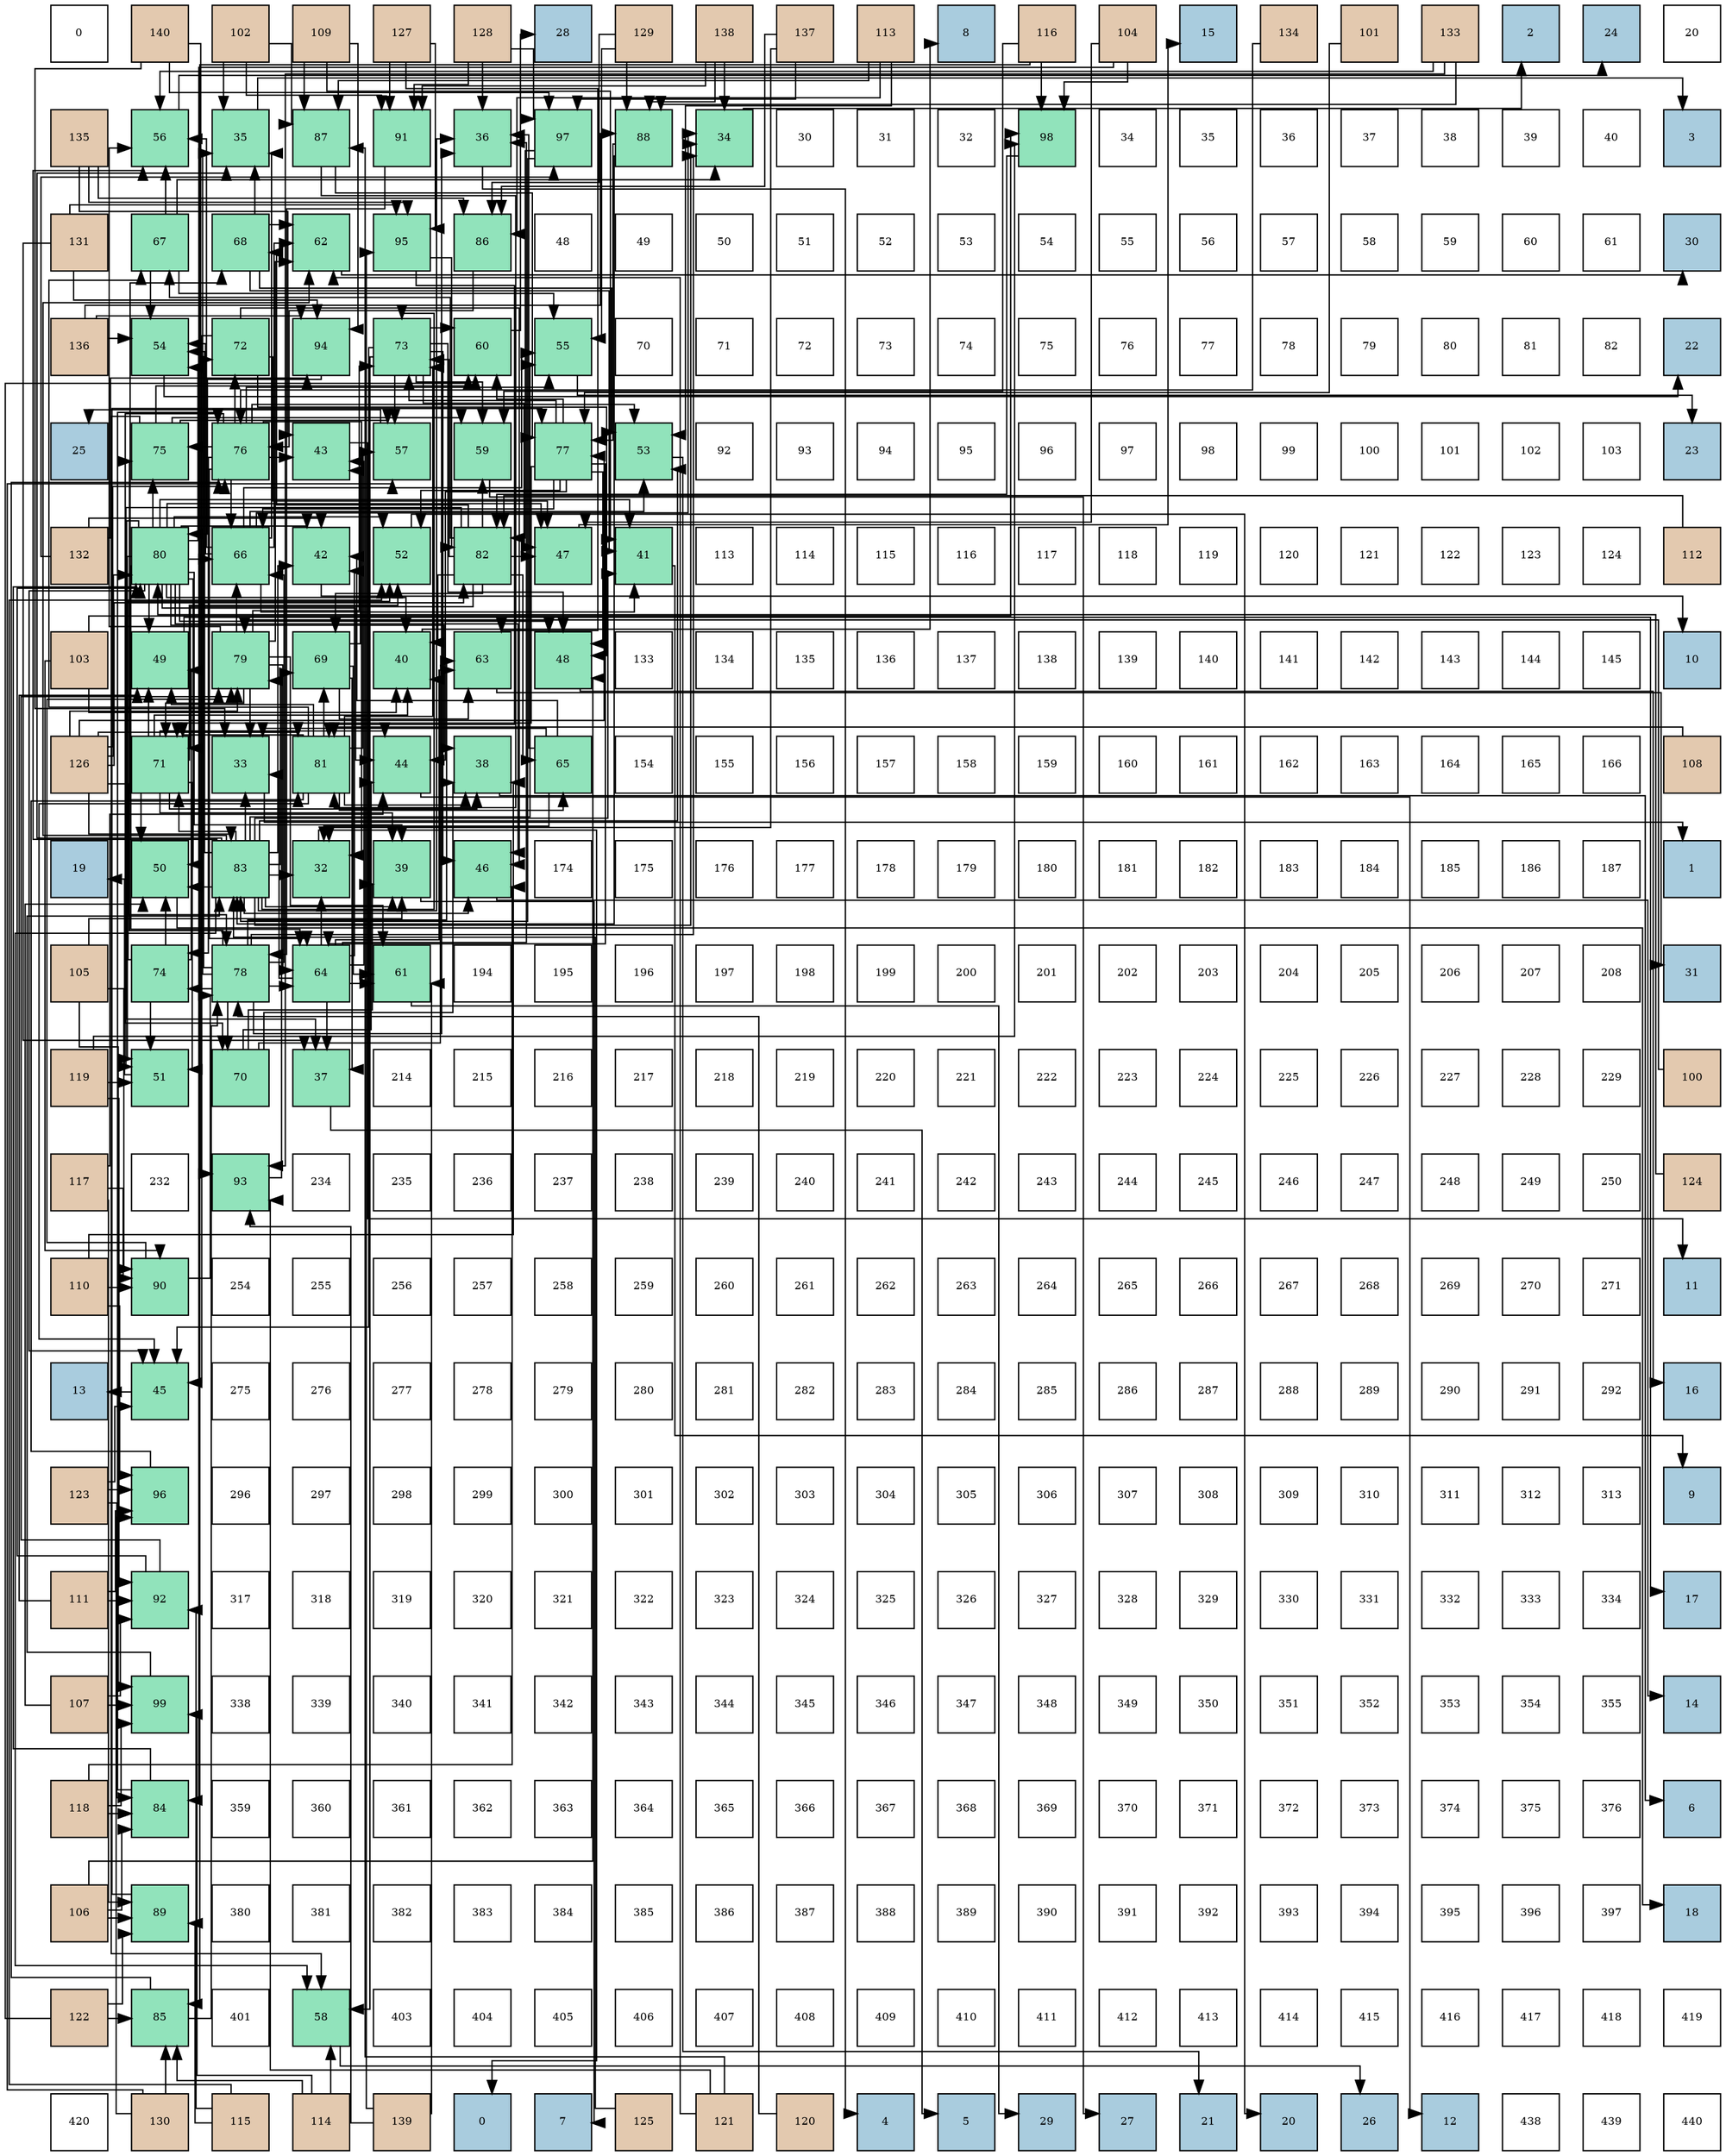 digraph layout{
 rankdir=TB;
 splines=ortho;
 node [style=filled shape=square fixedsize=true width=0.6];
0[label="0", fontsize=8, fillcolor="#ffffff"];
1[label="140", fontsize=8, fillcolor="#e3c9af"];
2[label="102", fontsize=8, fillcolor="#e3c9af"];
3[label="109", fontsize=8, fillcolor="#e3c9af"];
4[label="127", fontsize=8, fillcolor="#e3c9af"];
5[label="128", fontsize=8, fillcolor="#e3c9af"];
6[label="28", fontsize=8, fillcolor="#a9ccde"];
7[label="129", fontsize=8, fillcolor="#e3c9af"];
8[label="138", fontsize=8, fillcolor="#e3c9af"];
9[label="137", fontsize=8, fillcolor="#e3c9af"];
10[label="113", fontsize=8, fillcolor="#e3c9af"];
11[label="8", fontsize=8, fillcolor="#a9ccde"];
12[label="116", fontsize=8, fillcolor="#e3c9af"];
13[label="104", fontsize=8, fillcolor="#e3c9af"];
14[label="15", fontsize=8, fillcolor="#a9ccde"];
15[label="134", fontsize=8, fillcolor="#e3c9af"];
16[label="101", fontsize=8, fillcolor="#e3c9af"];
17[label="133", fontsize=8, fillcolor="#e3c9af"];
18[label="2", fontsize=8, fillcolor="#a9ccde"];
19[label="24", fontsize=8, fillcolor="#a9ccde"];
20[label="20", fontsize=8, fillcolor="#ffffff"];
21[label="135", fontsize=8, fillcolor="#e3c9af"];
22[label="56", fontsize=8, fillcolor="#91e3bb"];
23[label="35", fontsize=8, fillcolor="#91e3bb"];
24[label="87", fontsize=8, fillcolor="#91e3bb"];
25[label="91", fontsize=8, fillcolor="#91e3bb"];
26[label="36", fontsize=8, fillcolor="#91e3bb"];
27[label="97", fontsize=8, fillcolor="#91e3bb"];
28[label="88", fontsize=8, fillcolor="#91e3bb"];
29[label="34", fontsize=8, fillcolor="#91e3bb"];
30[label="30", fontsize=8, fillcolor="#ffffff"];
31[label="31", fontsize=8, fillcolor="#ffffff"];
32[label="32", fontsize=8, fillcolor="#ffffff"];
33[label="98", fontsize=8, fillcolor="#91e3bb"];
34[label="34", fontsize=8, fillcolor="#ffffff"];
35[label="35", fontsize=8, fillcolor="#ffffff"];
36[label="36", fontsize=8, fillcolor="#ffffff"];
37[label="37", fontsize=8, fillcolor="#ffffff"];
38[label="38", fontsize=8, fillcolor="#ffffff"];
39[label="39", fontsize=8, fillcolor="#ffffff"];
40[label="40", fontsize=8, fillcolor="#ffffff"];
41[label="3", fontsize=8, fillcolor="#a9ccde"];
42[label="131", fontsize=8, fillcolor="#e3c9af"];
43[label="67", fontsize=8, fillcolor="#91e3bb"];
44[label="68", fontsize=8, fillcolor="#91e3bb"];
45[label="62", fontsize=8, fillcolor="#91e3bb"];
46[label="95", fontsize=8, fillcolor="#91e3bb"];
47[label="86", fontsize=8, fillcolor="#91e3bb"];
48[label="48", fontsize=8, fillcolor="#ffffff"];
49[label="49", fontsize=8, fillcolor="#ffffff"];
50[label="50", fontsize=8, fillcolor="#ffffff"];
51[label="51", fontsize=8, fillcolor="#ffffff"];
52[label="52", fontsize=8, fillcolor="#ffffff"];
53[label="53", fontsize=8, fillcolor="#ffffff"];
54[label="54", fontsize=8, fillcolor="#ffffff"];
55[label="55", fontsize=8, fillcolor="#ffffff"];
56[label="56", fontsize=8, fillcolor="#ffffff"];
57[label="57", fontsize=8, fillcolor="#ffffff"];
58[label="58", fontsize=8, fillcolor="#ffffff"];
59[label="59", fontsize=8, fillcolor="#ffffff"];
60[label="60", fontsize=8, fillcolor="#ffffff"];
61[label="61", fontsize=8, fillcolor="#ffffff"];
62[label="30", fontsize=8, fillcolor="#a9ccde"];
63[label="136", fontsize=8, fillcolor="#e3c9af"];
64[label="54", fontsize=8, fillcolor="#91e3bb"];
65[label="72", fontsize=8, fillcolor="#91e3bb"];
66[label="94", fontsize=8, fillcolor="#91e3bb"];
67[label="73", fontsize=8, fillcolor="#91e3bb"];
68[label="60", fontsize=8, fillcolor="#91e3bb"];
69[label="55", fontsize=8, fillcolor="#91e3bb"];
70[label="70", fontsize=8, fillcolor="#ffffff"];
71[label="71", fontsize=8, fillcolor="#ffffff"];
72[label="72", fontsize=8, fillcolor="#ffffff"];
73[label="73", fontsize=8, fillcolor="#ffffff"];
74[label="74", fontsize=8, fillcolor="#ffffff"];
75[label="75", fontsize=8, fillcolor="#ffffff"];
76[label="76", fontsize=8, fillcolor="#ffffff"];
77[label="77", fontsize=8, fillcolor="#ffffff"];
78[label="78", fontsize=8, fillcolor="#ffffff"];
79[label="79", fontsize=8, fillcolor="#ffffff"];
80[label="80", fontsize=8, fillcolor="#ffffff"];
81[label="81", fontsize=8, fillcolor="#ffffff"];
82[label="82", fontsize=8, fillcolor="#ffffff"];
83[label="22", fontsize=8, fillcolor="#a9ccde"];
84[label="25", fontsize=8, fillcolor="#a9ccde"];
85[label="75", fontsize=8, fillcolor="#91e3bb"];
86[label="76", fontsize=8, fillcolor="#91e3bb"];
87[label="43", fontsize=8, fillcolor="#91e3bb"];
88[label="57", fontsize=8, fillcolor="#91e3bb"];
89[label="59", fontsize=8, fillcolor="#91e3bb"];
90[label="77", fontsize=8, fillcolor="#91e3bb"];
91[label="53", fontsize=8, fillcolor="#91e3bb"];
92[label="92", fontsize=8, fillcolor="#ffffff"];
93[label="93", fontsize=8, fillcolor="#ffffff"];
94[label="94", fontsize=8, fillcolor="#ffffff"];
95[label="95", fontsize=8, fillcolor="#ffffff"];
96[label="96", fontsize=8, fillcolor="#ffffff"];
97[label="97", fontsize=8, fillcolor="#ffffff"];
98[label="98", fontsize=8, fillcolor="#ffffff"];
99[label="99", fontsize=8, fillcolor="#ffffff"];
100[label="100", fontsize=8, fillcolor="#ffffff"];
101[label="101", fontsize=8, fillcolor="#ffffff"];
102[label="102", fontsize=8, fillcolor="#ffffff"];
103[label="103", fontsize=8, fillcolor="#ffffff"];
104[label="23", fontsize=8, fillcolor="#a9ccde"];
105[label="132", fontsize=8, fillcolor="#e3c9af"];
106[label="80", fontsize=8, fillcolor="#91e3bb"];
107[label="66", fontsize=8, fillcolor="#91e3bb"];
108[label="42", fontsize=8, fillcolor="#91e3bb"];
109[label="52", fontsize=8, fillcolor="#91e3bb"];
110[label="82", fontsize=8, fillcolor="#91e3bb"];
111[label="47", fontsize=8, fillcolor="#91e3bb"];
112[label="41", fontsize=8, fillcolor="#91e3bb"];
113[label="113", fontsize=8, fillcolor="#ffffff"];
114[label="114", fontsize=8, fillcolor="#ffffff"];
115[label="115", fontsize=8, fillcolor="#ffffff"];
116[label="116", fontsize=8, fillcolor="#ffffff"];
117[label="117", fontsize=8, fillcolor="#ffffff"];
118[label="118", fontsize=8, fillcolor="#ffffff"];
119[label="119", fontsize=8, fillcolor="#ffffff"];
120[label="120", fontsize=8, fillcolor="#ffffff"];
121[label="121", fontsize=8, fillcolor="#ffffff"];
122[label="122", fontsize=8, fillcolor="#ffffff"];
123[label="123", fontsize=8, fillcolor="#ffffff"];
124[label="124", fontsize=8, fillcolor="#ffffff"];
125[label="112", fontsize=8, fillcolor="#e3c9af"];
126[label="103", fontsize=8, fillcolor="#e3c9af"];
127[label="49", fontsize=8, fillcolor="#91e3bb"];
128[label="79", fontsize=8, fillcolor="#91e3bb"];
129[label="69", fontsize=8, fillcolor="#91e3bb"];
130[label="40", fontsize=8, fillcolor="#91e3bb"];
131[label="63", fontsize=8, fillcolor="#91e3bb"];
132[label="48", fontsize=8, fillcolor="#91e3bb"];
133[label="133", fontsize=8, fillcolor="#ffffff"];
134[label="134", fontsize=8, fillcolor="#ffffff"];
135[label="135", fontsize=8, fillcolor="#ffffff"];
136[label="136", fontsize=8, fillcolor="#ffffff"];
137[label="137", fontsize=8, fillcolor="#ffffff"];
138[label="138", fontsize=8, fillcolor="#ffffff"];
139[label="139", fontsize=8, fillcolor="#ffffff"];
140[label="140", fontsize=8, fillcolor="#ffffff"];
141[label="141", fontsize=8, fillcolor="#ffffff"];
142[label="142", fontsize=8, fillcolor="#ffffff"];
143[label="143", fontsize=8, fillcolor="#ffffff"];
144[label="144", fontsize=8, fillcolor="#ffffff"];
145[label="145", fontsize=8, fillcolor="#ffffff"];
146[label="10", fontsize=8, fillcolor="#a9ccde"];
147[label="126", fontsize=8, fillcolor="#e3c9af"];
148[label="71", fontsize=8, fillcolor="#91e3bb"];
149[label="33", fontsize=8, fillcolor="#91e3bb"];
150[label="81", fontsize=8, fillcolor="#91e3bb"];
151[label="44", fontsize=8, fillcolor="#91e3bb"];
152[label="38", fontsize=8, fillcolor="#91e3bb"];
153[label="65", fontsize=8, fillcolor="#91e3bb"];
154[label="154", fontsize=8, fillcolor="#ffffff"];
155[label="155", fontsize=8, fillcolor="#ffffff"];
156[label="156", fontsize=8, fillcolor="#ffffff"];
157[label="157", fontsize=8, fillcolor="#ffffff"];
158[label="158", fontsize=8, fillcolor="#ffffff"];
159[label="159", fontsize=8, fillcolor="#ffffff"];
160[label="160", fontsize=8, fillcolor="#ffffff"];
161[label="161", fontsize=8, fillcolor="#ffffff"];
162[label="162", fontsize=8, fillcolor="#ffffff"];
163[label="163", fontsize=8, fillcolor="#ffffff"];
164[label="164", fontsize=8, fillcolor="#ffffff"];
165[label="165", fontsize=8, fillcolor="#ffffff"];
166[label="166", fontsize=8, fillcolor="#ffffff"];
167[label="108", fontsize=8, fillcolor="#e3c9af"];
168[label="19", fontsize=8, fillcolor="#a9ccde"];
169[label="50", fontsize=8, fillcolor="#91e3bb"];
170[label="83", fontsize=8, fillcolor="#91e3bb"];
171[label="32", fontsize=8, fillcolor="#91e3bb"];
172[label="39", fontsize=8, fillcolor="#91e3bb"];
173[label="46", fontsize=8, fillcolor="#91e3bb"];
174[label="174", fontsize=8, fillcolor="#ffffff"];
175[label="175", fontsize=8, fillcolor="#ffffff"];
176[label="176", fontsize=8, fillcolor="#ffffff"];
177[label="177", fontsize=8, fillcolor="#ffffff"];
178[label="178", fontsize=8, fillcolor="#ffffff"];
179[label="179", fontsize=8, fillcolor="#ffffff"];
180[label="180", fontsize=8, fillcolor="#ffffff"];
181[label="181", fontsize=8, fillcolor="#ffffff"];
182[label="182", fontsize=8, fillcolor="#ffffff"];
183[label="183", fontsize=8, fillcolor="#ffffff"];
184[label="184", fontsize=8, fillcolor="#ffffff"];
185[label="185", fontsize=8, fillcolor="#ffffff"];
186[label="186", fontsize=8, fillcolor="#ffffff"];
187[label="187", fontsize=8, fillcolor="#ffffff"];
188[label="1", fontsize=8, fillcolor="#a9ccde"];
189[label="105", fontsize=8, fillcolor="#e3c9af"];
190[label="74", fontsize=8, fillcolor="#91e3bb"];
191[label="78", fontsize=8, fillcolor="#91e3bb"];
192[label="64", fontsize=8, fillcolor="#91e3bb"];
193[label="61", fontsize=8, fillcolor="#91e3bb"];
194[label="194", fontsize=8, fillcolor="#ffffff"];
195[label="195", fontsize=8, fillcolor="#ffffff"];
196[label="196", fontsize=8, fillcolor="#ffffff"];
197[label="197", fontsize=8, fillcolor="#ffffff"];
198[label="198", fontsize=8, fillcolor="#ffffff"];
199[label="199", fontsize=8, fillcolor="#ffffff"];
200[label="200", fontsize=8, fillcolor="#ffffff"];
201[label="201", fontsize=8, fillcolor="#ffffff"];
202[label="202", fontsize=8, fillcolor="#ffffff"];
203[label="203", fontsize=8, fillcolor="#ffffff"];
204[label="204", fontsize=8, fillcolor="#ffffff"];
205[label="205", fontsize=8, fillcolor="#ffffff"];
206[label="206", fontsize=8, fillcolor="#ffffff"];
207[label="207", fontsize=8, fillcolor="#ffffff"];
208[label="208", fontsize=8, fillcolor="#ffffff"];
209[label="31", fontsize=8, fillcolor="#a9ccde"];
210[label="119", fontsize=8, fillcolor="#e3c9af"];
211[label="51", fontsize=8, fillcolor="#91e3bb"];
212[label="70", fontsize=8, fillcolor="#91e3bb"];
213[label="37", fontsize=8, fillcolor="#91e3bb"];
214[label="214", fontsize=8, fillcolor="#ffffff"];
215[label="215", fontsize=8, fillcolor="#ffffff"];
216[label="216", fontsize=8, fillcolor="#ffffff"];
217[label="217", fontsize=8, fillcolor="#ffffff"];
218[label="218", fontsize=8, fillcolor="#ffffff"];
219[label="219", fontsize=8, fillcolor="#ffffff"];
220[label="220", fontsize=8, fillcolor="#ffffff"];
221[label="221", fontsize=8, fillcolor="#ffffff"];
222[label="222", fontsize=8, fillcolor="#ffffff"];
223[label="223", fontsize=8, fillcolor="#ffffff"];
224[label="224", fontsize=8, fillcolor="#ffffff"];
225[label="225", fontsize=8, fillcolor="#ffffff"];
226[label="226", fontsize=8, fillcolor="#ffffff"];
227[label="227", fontsize=8, fillcolor="#ffffff"];
228[label="228", fontsize=8, fillcolor="#ffffff"];
229[label="229", fontsize=8, fillcolor="#ffffff"];
230[label="100", fontsize=8, fillcolor="#e3c9af"];
231[label="117", fontsize=8, fillcolor="#e3c9af"];
232[label="232", fontsize=8, fillcolor="#ffffff"];
233[label="93", fontsize=8, fillcolor="#91e3bb"];
234[label="234", fontsize=8, fillcolor="#ffffff"];
235[label="235", fontsize=8, fillcolor="#ffffff"];
236[label="236", fontsize=8, fillcolor="#ffffff"];
237[label="237", fontsize=8, fillcolor="#ffffff"];
238[label="238", fontsize=8, fillcolor="#ffffff"];
239[label="239", fontsize=8, fillcolor="#ffffff"];
240[label="240", fontsize=8, fillcolor="#ffffff"];
241[label="241", fontsize=8, fillcolor="#ffffff"];
242[label="242", fontsize=8, fillcolor="#ffffff"];
243[label="243", fontsize=8, fillcolor="#ffffff"];
244[label="244", fontsize=8, fillcolor="#ffffff"];
245[label="245", fontsize=8, fillcolor="#ffffff"];
246[label="246", fontsize=8, fillcolor="#ffffff"];
247[label="247", fontsize=8, fillcolor="#ffffff"];
248[label="248", fontsize=8, fillcolor="#ffffff"];
249[label="249", fontsize=8, fillcolor="#ffffff"];
250[label="250", fontsize=8, fillcolor="#ffffff"];
251[label="124", fontsize=8, fillcolor="#e3c9af"];
252[label="110", fontsize=8, fillcolor="#e3c9af"];
253[label="90", fontsize=8, fillcolor="#91e3bb"];
254[label="254", fontsize=8, fillcolor="#ffffff"];
255[label="255", fontsize=8, fillcolor="#ffffff"];
256[label="256", fontsize=8, fillcolor="#ffffff"];
257[label="257", fontsize=8, fillcolor="#ffffff"];
258[label="258", fontsize=8, fillcolor="#ffffff"];
259[label="259", fontsize=8, fillcolor="#ffffff"];
260[label="260", fontsize=8, fillcolor="#ffffff"];
261[label="261", fontsize=8, fillcolor="#ffffff"];
262[label="262", fontsize=8, fillcolor="#ffffff"];
263[label="263", fontsize=8, fillcolor="#ffffff"];
264[label="264", fontsize=8, fillcolor="#ffffff"];
265[label="265", fontsize=8, fillcolor="#ffffff"];
266[label="266", fontsize=8, fillcolor="#ffffff"];
267[label="267", fontsize=8, fillcolor="#ffffff"];
268[label="268", fontsize=8, fillcolor="#ffffff"];
269[label="269", fontsize=8, fillcolor="#ffffff"];
270[label="270", fontsize=8, fillcolor="#ffffff"];
271[label="271", fontsize=8, fillcolor="#ffffff"];
272[label="11", fontsize=8, fillcolor="#a9ccde"];
273[label="13", fontsize=8, fillcolor="#a9ccde"];
274[label="45", fontsize=8, fillcolor="#91e3bb"];
275[label="275", fontsize=8, fillcolor="#ffffff"];
276[label="276", fontsize=8, fillcolor="#ffffff"];
277[label="277", fontsize=8, fillcolor="#ffffff"];
278[label="278", fontsize=8, fillcolor="#ffffff"];
279[label="279", fontsize=8, fillcolor="#ffffff"];
280[label="280", fontsize=8, fillcolor="#ffffff"];
281[label="281", fontsize=8, fillcolor="#ffffff"];
282[label="282", fontsize=8, fillcolor="#ffffff"];
283[label="283", fontsize=8, fillcolor="#ffffff"];
284[label="284", fontsize=8, fillcolor="#ffffff"];
285[label="285", fontsize=8, fillcolor="#ffffff"];
286[label="286", fontsize=8, fillcolor="#ffffff"];
287[label="287", fontsize=8, fillcolor="#ffffff"];
288[label="288", fontsize=8, fillcolor="#ffffff"];
289[label="289", fontsize=8, fillcolor="#ffffff"];
290[label="290", fontsize=8, fillcolor="#ffffff"];
291[label="291", fontsize=8, fillcolor="#ffffff"];
292[label="292", fontsize=8, fillcolor="#ffffff"];
293[label="16", fontsize=8, fillcolor="#a9ccde"];
294[label="123", fontsize=8, fillcolor="#e3c9af"];
295[label="96", fontsize=8, fillcolor="#91e3bb"];
296[label="296", fontsize=8, fillcolor="#ffffff"];
297[label="297", fontsize=8, fillcolor="#ffffff"];
298[label="298", fontsize=8, fillcolor="#ffffff"];
299[label="299", fontsize=8, fillcolor="#ffffff"];
300[label="300", fontsize=8, fillcolor="#ffffff"];
301[label="301", fontsize=8, fillcolor="#ffffff"];
302[label="302", fontsize=8, fillcolor="#ffffff"];
303[label="303", fontsize=8, fillcolor="#ffffff"];
304[label="304", fontsize=8, fillcolor="#ffffff"];
305[label="305", fontsize=8, fillcolor="#ffffff"];
306[label="306", fontsize=8, fillcolor="#ffffff"];
307[label="307", fontsize=8, fillcolor="#ffffff"];
308[label="308", fontsize=8, fillcolor="#ffffff"];
309[label="309", fontsize=8, fillcolor="#ffffff"];
310[label="310", fontsize=8, fillcolor="#ffffff"];
311[label="311", fontsize=8, fillcolor="#ffffff"];
312[label="312", fontsize=8, fillcolor="#ffffff"];
313[label="313", fontsize=8, fillcolor="#ffffff"];
314[label="9", fontsize=8, fillcolor="#a9ccde"];
315[label="111", fontsize=8, fillcolor="#e3c9af"];
316[label="92", fontsize=8, fillcolor="#91e3bb"];
317[label="317", fontsize=8, fillcolor="#ffffff"];
318[label="318", fontsize=8, fillcolor="#ffffff"];
319[label="319", fontsize=8, fillcolor="#ffffff"];
320[label="320", fontsize=8, fillcolor="#ffffff"];
321[label="321", fontsize=8, fillcolor="#ffffff"];
322[label="322", fontsize=8, fillcolor="#ffffff"];
323[label="323", fontsize=8, fillcolor="#ffffff"];
324[label="324", fontsize=8, fillcolor="#ffffff"];
325[label="325", fontsize=8, fillcolor="#ffffff"];
326[label="326", fontsize=8, fillcolor="#ffffff"];
327[label="327", fontsize=8, fillcolor="#ffffff"];
328[label="328", fontsize=8, fillcolor="#ffffff"];
329[label="329", fontsize=8, fillcolor="#ffffff"];
330[label="330", fontsize=8, fillcolor="#ffffff"];
331[label="331", fontsize=8, fillcolor="#ffffff"];
332[label="332", fontsize=8, fillcolor="#ffffff"];
333[label="333", fontsize=8, fillcolor="#ffffff"];
334[label="334", fontsize=8, fillcolor="#ffffff"];
335[label="17", fontsize=8, fillcolor="#a9ccde"];
336[label="107", fontsize=8, fillcolor="#e3c9af"];
337[label="99", fontsize=8, fillcolor="#91e3bb"];
338[label="338", fontsize=8, fillcolor="#ffffff"];
339[label="339", fontsize=8, fillcolor="#ffffff"];
340[label="340", fontsize=8, fillcolor="#ffffff"];
341[label="341", fontsize=8, fillcolor="#ffffff"];
342[label="342", fontsize=8, fillcolor="#ffffff"];
343[label="343", fontsize=8, fillcolor="#ffffff"];
344[label="344", fontsize=8, fillcolor="#ffffff"];
345[label="345", fontsize=8, fillcolor="#ffffff"];
346[label="346", fontsize=8, fillcolor="#ffffff"];
347[label="347", fontsize=8, fillcolor="#ffffff"];
348[label="348", fontsize=8, fillcolor="#ffffff"];
349[label="349", fontsize=8, fillcolor="#ffffff"];
350[label="350", fontsize=8, fillcolor="#ffffff"];
351[label="351", fontsize=8, fillcolor="#ffffff"];
352[label="352", fontsize=8, fillcolor="#ffffff"];
353[label="353", fontsize=8, fillcolor="#ffffff"];
354[label="354", fontsize=8, fillcolor="#ffffff"];
355[label="355", fontsize=8, fillcolor="#ffffff"];
356[label="14", fontsize=8, fillcolor="#a9ccde"];
357[label="118", fontsize=8, fillcolor="#e3c9af"];
358[label="84", fontsize=8, fillcolor="#91e3bb"];
359[label="359", fontsize=8, fillcolor="#ffffff"];
360[label="360", fontsize=8, fillcolor="#ffffff"];
361[label="361", fontsize=8, fillcolor="#ffffff"];
362[label="362", fontsize=8, fillcolor="#ffffff"];
363[label="363", fontsize=8, fillcolor="#ffffff"];
364[label="364", fontsize=8, fillcolor="#ffffff"];
365[label="365", fontsize=8, fillcolor="#ffffff"];
366[label="366", fontsize=8, fillcolor="#ffffff"];
367[label="367", fontsize=8, fillcolor="#ffffff"];
368[label="368", fontsize=8, fillcolor="#ffffff"];
369[label="369", fontsize=8, fillcolor="#ffffff"];
370[label="370", fontsize=8, fillcolor="#ffffff"];
371[label="371", fontsize=8, fillcolor="#ffffff"];
372[label="372", fontsize=8, fillcolor="#ffffff"];
373[label="373", fontsize=8, fillcolor="#ffffff"];
374[label="374", fontsize=8, fillcolor="#ffffff"];
375[label="375", fontsize=8, fillcolor="#ffffff"];
376[label="376", fontsize=8, fillcolor="#ffffff"];
377[label="6", fontsize=8, fillcolor="#a9ccde"];
378[label="106", fontsize=8, fillcolor="#e3c9af"];
379[label="89", fontsize=8, fillcolor="#91e3bb"];
380[label="380", fontsize=8, fillcolor="#ffffff"];
381[label="381", fontsize=8, fillcolor="#ffffff"];
382[label="382", fontsize=8, fillcolor="#ffffff"];
383[label="383", fontsize=8, fillcolor="#ffffff"];
384[label="384", fontsize=8, fillcolor="#ffffff"];
385[label="385", fontsize=8, fillcolor="#ffffff"];
386[label="386", fontsize=8, fillcolor="#ffffff"];
387[label="387", fontsize=8, fillcolor="#ffffff"];
388[label="388", fontsize=8, fillcolor="#ffffff"];
389[label="389", fontsize=8, fillcolor="#ffffff"];
390[label="390", fontsize=8, fillcolor="#ffffff"];
391[label="391", fontsize=8, fillcolor="#ffffff"];
392[label="392", fontsize=8, fillcolor="#ffffff"];
393[label="393", fontsize=8, fillcolor="#ffffff"];
394[label="394", fontsize=8, fillcolor="#ffffff"];
395[label="395", fontsize=8, fillcolor="#ffffff"];
396[label="396", fontsize=8, fillcolor="#ffffff"];
397[label="397", fontsize=8, fillcolor="#ffffff"];
398[label="18", fontsize=8, fillcolor="#a9ccde"];
399[label="122", fontsize=8, fillcolor="#e3c9af"];
400[label="85", fontsize=8, fillcolor="#91e3bb"];
401[label="401", fontsize=8, fillcolor="#ffffff"];
402[label="58", fontsize=8, fillcolor="#91e3bb"];
403[label="403", fontsize=8, fillcolor="#ffffff"];
404[label="404", fontsize=8, fillcolor="#ffffff"];
405[label="405", fontsize=8, fillcolor="#ffffff"];
406[label="406", fontsize=8, fillcolor="#ffffff"];
407[label="407", fontsize=8, fillcolor="#ffffff"];
408[label="408", fontsize=8, fillcolor="#ffffff"];
409[label="409", fontsize=8, fillcolor="#ffffff"];
410[label="410", fontsize=8, fillcolor="#ffffff"];
411[label="411", fontsize=8, fillcolor="#ffffff"];
412[label="412", fontsize=8, fillcolor="#ffffff"];
413[label="413", fontsize=8, fillcolor="#ffffff"];
414[label="414", fontsize=8, fillcolor="#ffffff"];
415[label="415", fontsize=8, fillcolor="#ffffff"];
416[label="416", fontsize=8, fillcolor="#ffffff"];
417[label="417", fontsize=8, fillcolor="#ffffff"];
418[label="418", fontsize=8, fillcolor="#ffffff"];
419[label="419", fontsize=8, fillcolor="#ffffff"];
420[label="420", fontsize=8, fillcolor="#ffffff"];
421[label="130", fontsize=8, fillcolor="#e3c9af"];
422[label="115", fontsize=8, fillcolor="#e3c9af"];
423[label="114", fontsize=8, fillcolor="#e3c9af"];
424[label="139", fontsize=8, fillcolor="#e3c9af"];
425[label="0", fontsize=8, fillcolor="#a9ccde"];
426[label="7", fontsize=8, fillcolor="#a9ccde"];
427[label="125", fontsize=8, fillcolor="#e3c9af"];
428[label="121", fontsize=8, fillcolor="#e3c9af"];
429[label="120", fontsize=8, fillcolor="#e3c9af"];
430[label="4", fontsize=8, fillcolor="#a9ccde"];
431[label="5", fontsize=8, fillcolor="#a9ccde"];
432[label="29", fontsize=8, fillcolor="#a9ccde"];
433[label="27", fontsize=8, fillcolor="#a9ccde"];
434[label="21", fontsize=8, fillcolor="#a9ccde"];
435[label="20", fontsize=8, fillcolor="#a9ccde"];
436[label="26", fontsize=8, fillcolor="#a9ccde"];
437[label="12", fontsize=8, fillcolor="#a9ccde"];
438[label="438", fontsize=8, fillcolor="#ffffff"];
439[label="439", fontsize=8, fillcolor="#ffffff"];
440[label="440", fontsize=8, fillcolor="#ffffff"];
edge [constraint=false, style=vis];171 -> 425;
149 -> 188;
29 -> 18;
23 -> 41;
26 -> 430;
213 -> 431;
152 -> 377;
172 -> 426;
130 -> 11;
112 -> 314;
108 -> 146;
87 -> 272;
151 -> 437;
274 -> 273;
173 -> 356;
111 -> 14;
132 -> 293;
127 -> 335;
169 -> 398;
211 -> 168;
109 -> 435;
91 -> 434;
64 -> 83;
69 -> 104;
22 -> 19;
88 -> 84;
402 -> 436;
89 -> 433;
68 -> 6;
193 -> 432;
45 -> 62;
131 -> 209;
192 -> 171;
192 -> 149;
192 -> 26;
192 -> 213;
192 -> 108;
192 -> 87;
192 -> 193;
192 -> 131;
153 -> 171;
153 -> 149;
153 -> 26;
153 -> 108;
107 -> 29;
107 -> 23;
107 -> 112;
107 -> 91;
107 -> 64;
107 -> 69;
107 -> 22;
107 -> 45;
43 -> 29;
43 -> 64;
43 -> 69;
43 -> 22;
44 -> 23;
44 -> 112;
44 -> 91;
44 -> 45;
129 -> 213;
129 -> 87;
129 -> 193;
129 -> 131;
212 -> 152;
212 -> 172;
212 -> 130;
212 -> 151;
148 -> 152;
148 -> 172;
148 -> 130;
148 -> 151;
148 -> 127;
148 -> 169;
148 -> 211;
148 -> 109;
65 -> 274;
65 -> 173;
65 -> 111;
65 -> 132;
67 -> 274;
67 -> 173;
67 -> 111;
67 -> 132;
67 -> 88;
67 -> 402;
67 -> 89;
67 -> 68;
190 -> 127;
190 -> 169;
190 -> 211;
190 -> 109;
85 -> 88;
85 -> 402;
85 -> 89;
85 -> 68;
86 -> 171;
86 -> 87;
86 -> 91;
86 -> 69;
86 -> 192;
86 -> 107;
86 -> 212;
86 -> 65;
86 -> 190;
86 -> 85;
90 -> 151;
90 -> 132;
90 -> 109;
90 -> 68;
90 -> 192;
90 -> 107;
90 -> 148;
90 -> 67;
191 -> 29;
191 -> 23;
191 -> 26;
191 -> 131;
191 -> 192;
191 -> 107;
191 -> 212;
191 -> 65;
191 -> 190;
191 -> 85;
128 -> 149;
128 -> 22;
128 -> 193;
128 -> 45;
128 -> 192;
128 -> 107;
128 -> 148;
128 -> 67;
106 -> 213;
106 -> 152;
106 -> 172;
106 -> 130;
106 -> 112;
106 -> 108;
106 -> 151;
106 -> 274;
106 -> 173;
106 -> 111;
106 -> 132;
106 -> 127;
106 -> 169;
106 -> 211;
106 -> 109;
106 -> 64;
106 -> 192;
106 -> 107;
106 -> 85;
150 -> 152;
150 -> 274;
150 -> 127;
150 -> 88;
150 -> 153;
150 -> 43;
150 -> 44;
150 -> 129;
150 -> 148;
150 -> 67;
110 -> 130;
110 -> 111;
110 -> 211;
110 -> 89;
110 -> 153;
110 -> 43;
110 -> 44;
110 -> 129;
110 -> 148;
110 -> 67;
170 -> 171;
170 -> 149;
170 -> 29;
170 -> 23;
170 -> 26;
170 -> 172;
170 -> 112;
170 -> 108;
170 -> 173;
170 -> 169;
170 -> 91;
170 -> 64;
170 -> 69;
170 -> 22;
170 -> 402;
170 -> 45;
170 -> 129;
170 -> 148;
170 -> 67;
358 -> 86;
358 -> 106;
400 -> 86;
400 -> 191;
47 -> 86;
24 -> 90;
24 -> 150;
28 -> 90;
28 -> 170;
379 -> 90;
253 -> 191;
253 -> 128;
25 -> 191;
316 -> 128;
316 -> 106;
233 -> 128;
66 -> 106;
46 -> 150;
46 -> 110;
295 -> 150;
27 -> 110;
27 -> 170;
33 -> 110;
337 -> 170;
230 -> 128;
16 -> 90;
2 -> 23;
2 -> 24;
2 -> 25;
126 -> 130;
126 -> 253;
126 -> 33;
13 -> 111;
13 -> 358;
13 -> 33;
189 -> 172;
189 -> 253;
189 -> 337;
378 -> 132;
378 -> 358;
378 -> 379;
336 -> 169;
336 -> 316;
336 -> 337;
167 -> 150;
3 -> 112;
3 -> 24;
3 -> 66;
252 -> 152;
252 -> 253;
252 -> 295;
315 -> 127;
315 -> 316;
315 -> 295;
125 -> 110;
10 -> 91;
10 -> 47;
10 -> 24;
423 -> 402;
423 -> 400;
423 -> 337;
422 -> 109;
422 -> 379;
422 -> 316;
12 -> 89;
12 -> 400;
12 -> 33;
231 -> 151;
231 -> 379;
231 -> 253;
357 -> 173;
357 -> 358;
357 -> 337;
210 -> 211;
210 -> 316;
210 -> 33;
429 -> 191;
428 -> 45;
428 -> 24;
428 -> 233;
399 -> 68;
399 -> 400;
399 -> 379;
294 -> 274;
294 -> 358;
294 -> 295;
251 -> 106;
427 -> 170;
147 -> 86;
147 -> 90;
147 -> 191;
147 -> 128;
147 -> 106;
147 -> 150;
147 -> 110;
147 -> 170;
4 -> 131;
4 -> 25;
4 -> 46;
5 -> 26;
5 -> 25;
5 -> 27;
7 -> 69;
7 -> 47;
7 -> 28;
421 -> 88;
421 -> 400;
421 -> 295;
42 -> 213;
42 -> 66;
42 -> 46;
105 -> 108;
105 -> 66;
105 -> 27;
17 -> 22;
17 -> 28;
17 -> 233;
15 -> 86;
21 -> 87;
21 -> 47;
21 -> 46;
63 -> 64;
63 -> 28;
63 -> 66;
9 -> 171;
9 -> 47;
9 -> 27;
8 -> 29;
8 -> 28;
8 -> 25;
424 -> 193;
424 -> 233;
424 -> 46;
1 -> 149;
1 -> 233;
1 -> 27;
edge [constraint=true, style=invis];
0 -> 21 -> 42 -> 63 -> 84 -> 105 -> 126 -> 147 -> 168 -> 189 -> 210 -> 231 -> 252 -> 273 -> 294 -> 315 -> 336 -> 357 -> 378 -> 399 -> 420;
1 -> 22 -> 43 -> 64 -> 85 -> 106 -> 127 -> 148 -> 169 -> 190 -> 211 -> 232 -> 253 -> 274 -> 295 -> 316 -> 337 -> 358 -> 379 -> 400 -> 421;
2 -> 23 -> 44 -> 65 -> 86 -> 107 -> 128 -> 149 -> 170 -> 191 -> 212 -> 233 -> 254 -> 275 -> 296 -> 317 -> 338 -> 359 -> 380 -> 401 -> 422;
3 -> 24 -> 45 -> 66 -> 87 -> 108 -> 129 -> 150 -> 171 -> 192 -> 213 -> 234 -> 255 -> 276 -> 297 -> 318 -> 339 -> 360 -> 381 -> 402 -> 423;
4 -> 25 -> 46 -> 67 -> 88 -> 109 -> 130 -> 151 -> 172 -> 193 -> 214 -> 235 -> 256 -> 277 -> 298 -> 319 -> 340 -> 361 -> 382 -> 403 -> 424;
5 -> 26 -> 47 -> 68 -> 89 -> 110 -> 131 -> 152 -> 173 -> 194 -> 215 -> 236 -> 257 -> 278 -> 299 -> 320 -> 341 -> 362 -> 383 -> 404 -> 425;
6 -> 27 -> 48 -> 69 -> 90 -> 111 -> 132 -> 153 -> 174 -> 195 -> 216 -> 237 -> 258 -> 279 -> 300 -> 321 -> 342 -> 363 -> 384 -> 405 -> 426;
7 -> 28 -> 49 -> 70 -> 91 -> 112 -> 133 -> 154 -> 175 -> 196 -> 217 -> 238 -> 259 -> 280 -> 301 -> 322 -> 343 -> 364 -> 385 -> 406 -> 427;
8 -> 29 -> 50 -> 71 -> 92 -> 113 -> 134 -> 155 -> 176 -> 197 -> 218 -> 239 -> 260 -> 281 -> 302 -> 323 -> 344 -> 365 -> 386 -> 407 -> 428;
9 -> 30 -> 51 -> 72 -> 93 -> 114 -> 135 -> 156 -> 177 -> 198 -> 219 -> 240 -> 261 -> 282 -> 303 -> 324 -> 345 -> 366 -> 387 -> 408 -> 429;
10 -> 31 -> 52 -> 73 -> 94 -> 115 -> 136 -> 157 -> 178 -> 199 -> 220 -> 241 -> 262 -> 283 -> 304 -> 325 -> 346 -> 367 -> 388 -> 409 -> 430;
11 -> 32 -> 53 -> 74 -> 95 -> 116 -> 137 -> 158 -> 179 -> 200 -> 221 -> 242 -> 263 -> 284 -> 305 -> 326 -> 347 -> 368 -> 389 -> 410 -> 431;
12 -> 33 -> 54 -> 75 -> 96 -> 117 -> 138 -> 159 -> 180 -> 201 -> 222 -> 243 -> 264 -> 285 -> 306 -> 327 -> 348 -> 369 -> 390 -> 411 -> 432;
13 -> 34 -> 55 -> 76 -> 97 -> 118 -> 139 -> 160 -> 181 -> 202 -> 223 -> 244 -> 265 -> 286 -> 307 -> 328 -> 349 -> 370 -> 391 -> 412 -> 433;
14 -> 35 -> 56 -> 77 -> 98 -> 119 -> 140 -> 161 -> 182 -> 203 -> 224 -> 245 -> 266 -> 287 -> 308 -> 329 -> 350 -> 371 -> 392 -> 413 -> 434;
15 -> 36 -> 57 -> 78 -> 99 -> 120 -> 141 -> 162 -> 183 -> 204 -> 225 -> 246 -> 267 -> 288 -> 309 -> 330 -> 351 -> 372 -> 393 -> 414 -> 435;
16 -> 37 -> 58 -> 79 -> 100 -> 121 -> 142 -> 163 -> 184 -> 205 -> 226 -> 247 -> 268 -> 289 -> 310 -> 331 -> 352 -> 373 -> 394 -> 415 -> 436;
17 -> 38 -> 59 -> 80 -> 101 -> 122 -> 143 -> 164 -> 185 -> 206 -> 227 -> 248 -> 269 -> 290 -> 311 -> 332 -> 353 -> 374 -> 395 -> 416 -> 437;
18 -> 39 -> 60 -> 81 -> 102 -> 123 -> 144 -> 165 -> 186 -> 207 -> 228 -> 249 -> 270 -> 291 -> 312 -> 333 -> 354 -> 375 -> 396 -> 417 -> 438;
19 -> 40 -> 61 -> 82 -> 103 -> 124 -> 145 -> 166 -> 187 -> 208 -> 229 -> 250 -> 271 -> 292 -> 313 -> 334 -> 355 -> 376 -> 397 -> 418 -> 439;
20 -> 41 -> 62 -> 83 -> 104 -> 125 -> 146 -> 167 -> 188 -> 209 -> 230 -> 251 -> 272 -> 293 -> 314 -> 335 -> 356 -> 377 -> 398 -> 419 -> 440;
rank = same {0 -> 1 -> 2 -> 3 -> 4 -> 5 -> 6 -> 7 -> 8 -> 9 -> 10 -> 11 -> 12 -> 13 -> 14 -> 15 -> 16 -> 17 -> 18 -> 19 -> 20};
rank = same {21 -> 22 -> 23 -> 24 -> 25 -> 26 -> 27 -> 28 -> 29 -> 30 -> 31 -> 32 -> 33 -> 34 -> 35 -> 36 -> 37 -> 38 -> 39 -> 40 -> 41};
rank = same {42 -> 43 -> 44 -> 45 -> 46 -> 47 -> 48 -> 49 -> 50 -> 51 -> 52 -> 53 -> 54 -> 55 -> 56 -> 57 -> 58 -> 59 -> 60 -> 61 -> 62};
rank = same {63 -> 64 -> 65 -> 66 -> 67 -> 68 -> 69 -> 70 -> 71 -> 72 -> 73 -> 74 -> 75 -> 76 -> 77 -> 78 -> 79 -> 80 -> 81 -> 82 -> 83};
rank = same {84 -> 85 -> 86 -> 87 -> 88 -> 89 -> 90 -> 91 -> 92 -> 93 -> 94 -> 95 -> 96 -> 97 -> 98 -> 99 -> 100 -> 101 -> 102 -> 103 -> 104};
rank = same {105 -> 106 -> 107 -> 108 -> 109 -> 110 -> 111 -> 112 -> 113 -> 114 -> 115 -> 116 -> 117 -> 118 -> 119 -> 120 -> 121 -> 122 -> 123 -> 124 -> 125};
rank = same {126 -> 127 -> 128 -> 129 -> 130 -> 131 -> 132 -> 133 -> 134 -> 135 -> 136 -> 137 -> 138 -> 139 -> 140 -> 141 -> 142 -> 143 -> 144 -> 145 -> 146};
rank = same {147 -> 148 -> 149 -> 150 -> 151 -> 152 -> 153 -> 154 -> 155 -> 156 -> 157 -> 158 -> 159 -> 160 -> 161 -> 162 -> 163 -> 164 -> 165 -> 166 -> 167};
rank = same {168 -> 169 -> 170 -> 171 -> 172 -> 173 -> 174 -> 175 -> 176 -> 177 -> 178 -> 179 -> 180 -> 181 -> 182 -> 183 -> 184 -> 185 -> 186 -> 187 -> 188};
rank = same {189 -> 190 -> 191 -> 192 -> 193 -> 194 -> 195 -> 196 -> 197 -> 198 -> 199 -> 200 -> 201 -> 202 -> 203 -> 204 -> 205 -> 206 -> 207 -> 208 -> 209};
rank = same {210 -> 211 -> 212 -> 213 -> 214 -> 215 -> 216 -> 217 -> 218 -> 219 -> 220 -> 221 -> 222 -> 223 -> 224 -> 225 -> 226 -> 227 -> 228 -> 229 -> 230};
rank = same {231 -> 232 -> 233 -> 234 -> 235 -> 236 -> 237 -> 238 -> 239 -> 240 -> 241 -> 242 -> 243 -> 244 -> 245 -> 246 -> 247 -> 248 -> 249 -> 250 -> 251};
rank = same {252 -> 253 -> 254 -> 255 -> 256 -> 257 -> 258 -> 259 -> 260 -> 261 -> 262 -> 263 -> 264 -> 265 -> 266 -> 267 -> 268 -> 269 -> 270 -> 271 -> 272};
rank = same {273 -> 274 -> 275 -> 276 -> 277 -> 278 -> 279 -> 280 -> 281 -> 282 -> 283 -> 284 -> 285 -> 286 -> 287 -> 288 -> 289 -> 290 -> 291 -> 292 -> 293};
rank = same {294 -> 295 -> 296 -> 297 -> 298 -> 299 -> 300 -> 301 -> 302 -> 303 -> 304 -> 305 -> 306 -> 307 -> 308 -> 309 -> 310 -> 311 -> 312 -> 313 -> 314};
rank = same {315 -> 316 -> 317 -> 318 -> 319 -> 320 -> 321 -> 322 -> 323 -> 324 -> 325 -> 326 -> 327 -> 328 -> 329 -> 330 -> 331 -> 332 -> 333 -> 334 -> 335};
rank = same {336 -> 337 -> 338 -> 339 -> 340 -> 341 -> 342 -> 343 -> 344 -> 345 -> 346 -> 347 -> 348 -> 349 -> 350 -> 351 -> 352 -> 353 -> 354 -> 355 -> 356};
rank = same {357 -> 358 -> 359 -> 360 -> 361 -> 362 -> 363 -> 364 -> 365 -> 366 -> 367 -> 368 -> 369 -> 370 -> 371 -> 372 -> 373 -> 374 -> 375 -> 376 -> 377};
rank = same {378 -> 379 -> 380 -> 381 -> 382 -> 383 -> 384 -> 385 -> 386 -> 387 -> 388 -> 389 -> 390 -> 391 -> 392 -> 393 -> 394 -> 395 -> 396 -> 397 -> 398};
rank = same {399 -> 400 -> 401 -> 402 -> 403 -> 404 -> 405 -> 406 -> 407 -> 408 -> 409 -> 410 -> 411 -> 412 -> 413 -> 414 -> 415 -> 416 -> 417 -> 418 -> 419};
rank = same {420 -> 421 -> 422 -> 423 -> 424 -> 425 -> 426 -> 427 -> 428 -> 429 -> 430 -> 431 -> 432 -> 433 -> 434 -> 435 -> 436 -> 437 -> 438 -> 439 -> 440};
}